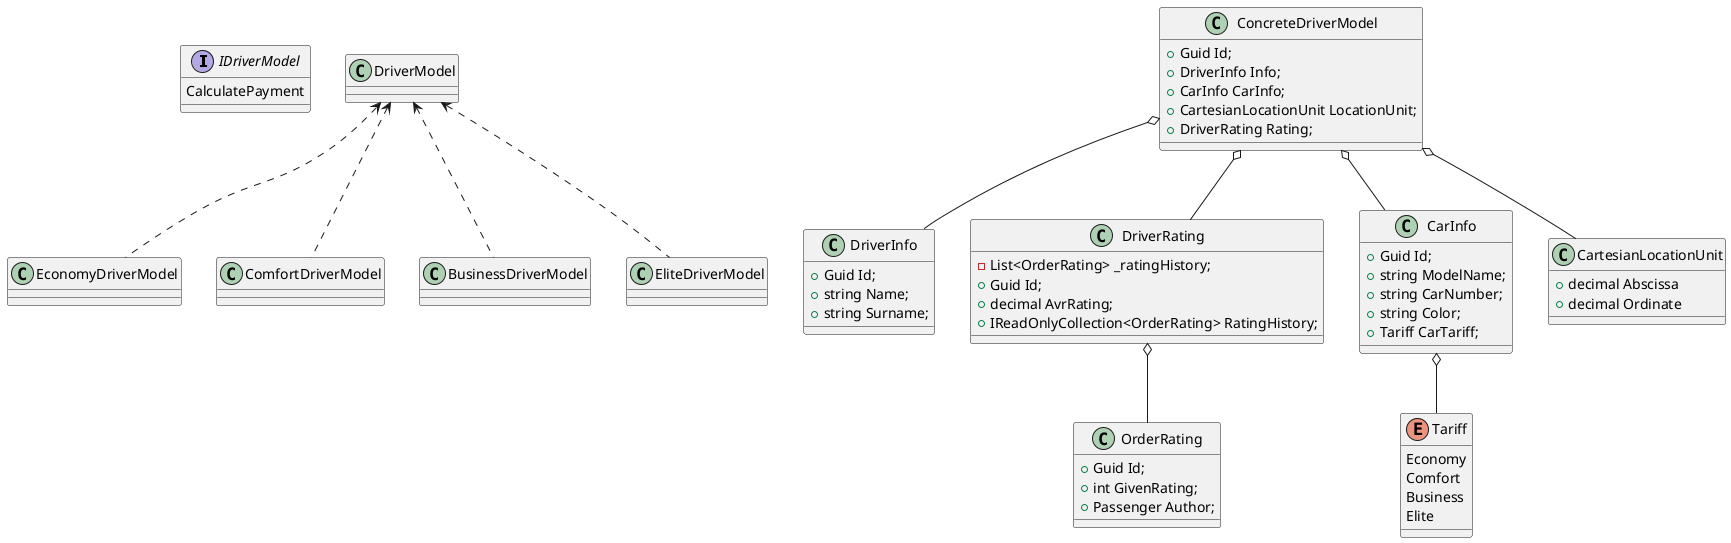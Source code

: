﻿@startuml
'https://plantuml.com/class-diagram

interface IDriverModel
{
    CalculatePayment
}

class EconomyDriverModel
class ComfortDriverModel
class BusinessDriverModel
class EliteDriverModel

DriverModel <.. EconomyDriverModel
DriverModel <.. ComfortDriverModel
DriverModel <.. BusinessDriverModel
DriverModel <.. EliteDriverModel

class ConcreteDriverModel
{
    +Guid Id;
    +DriverInfo Info;
    +CarInfo CarInfo;
    +CartesianLocationUnit LocationUnit;
    +DriverRating Rating;
}

class DriverInfo
{
    +Guid Id;
    +string Name;
    +string Surname;
}

class DriverRating
{ 
    -List<OrderRating> _ratingHistory;
    +Guid Id;
    +decimal AvrRating;
    +IReadOnlyCollection<OrderRating> RatingHistory;
}

class OrderRating
{
    +Guid Id;
    +int GivenRating;
    +Passenger Author;
}

class CarInfo
{
    +Guid Id;
    +string ModelName;
    +string CarNumber;
    +string Color;
    +Tariff CarTariff;
}

class CartesianLocationUnit
{
    +decimal Abscissa
    +decimal Ordinate
}

enum Tariff
{
    Economy
    Comfort
    Business
    Elite
}

ConcreteDriverModel o-- DriverRating
ConcreteDriverModel o-- DriverInfo
ConcreteDriverModel o-- CarInfo
ConcreteDriverModel o-- CartesianLocationUnit

DriverRating o-- OrderRating

CarInfo o-- Tariff

@enduml